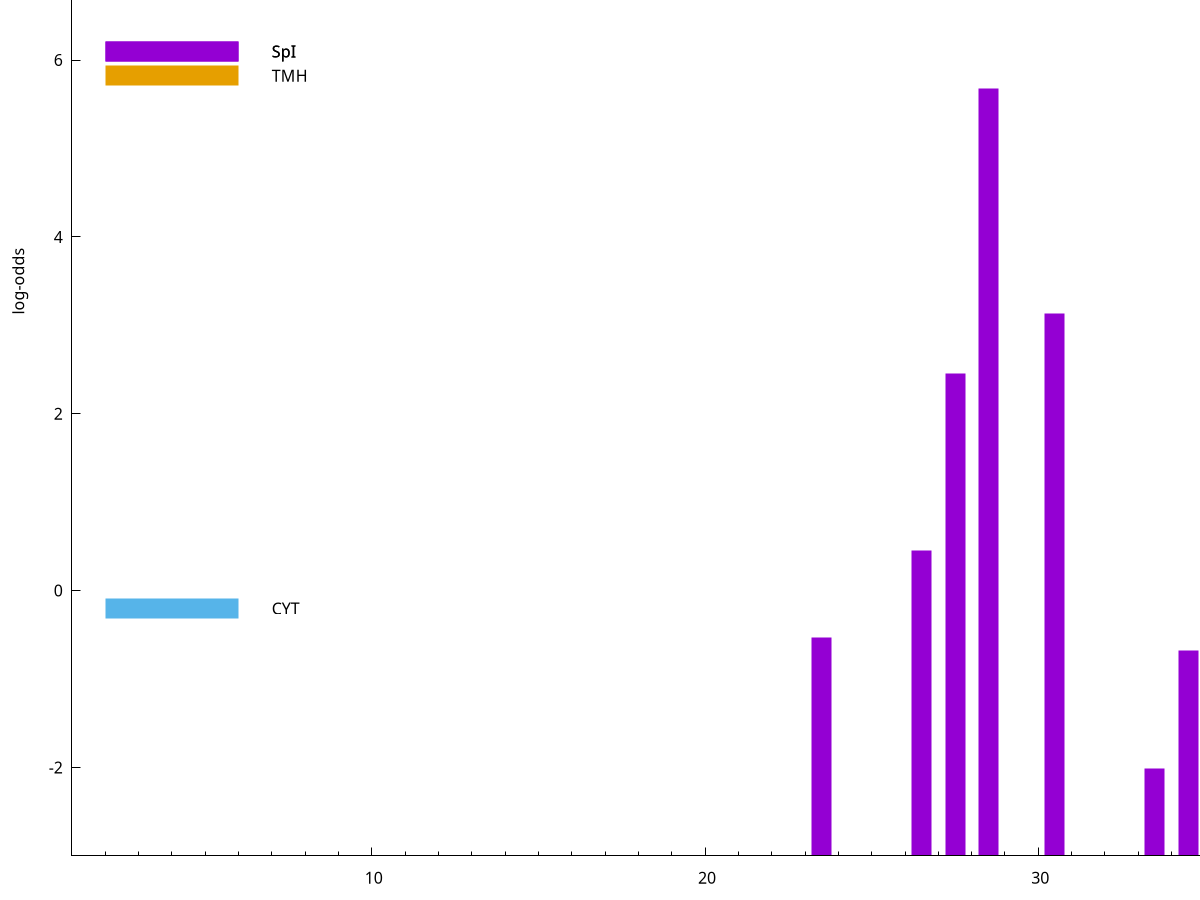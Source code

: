 set title "LipoP predictions for SRR4017837.gff"
set size 2., 1.4
set xrange [1:70] 
set mxtics 10
set yrange [-3:10]
set y2range [0:13]
set ylabel "log-odds"
set term postscript eps color solid "Helvetica" 30
set output "SRR4017837.gff4.eps"
set arrow from 2,6.0972 to 6,6.0972 nohead lt 1 lw 20
set label "SpI" at 7,6.0972
set arrow from 2,5.82111 to 6,5.82111 nohead lt 4 lw 20
set label "TMH" at 7,5.82111
set arrow from 2,-0.200913 to 6,-0.200913 nohead lt 3 lw 20
set label "CYT" at 7,-0.200913
set arrow from 2,6.0972 to 6,6.0972 nohead lt 1 lw 20
set label "SpI" at 7,6.0972
# NOTE: The scores below are the log-odds scores with the threshold
# NOTE: subtracted (a hack to make gnuplot make the histogram all
# NOTE: look nice).
plot "-" axes x1y2 title "" with impulses lt 1 lw 20
28.500000 8.673190
30.500000 6.128500
27.500000 5.457940
26.500000 3.450486
23.500000 2.472364
34.500000 2.328356
33.500000 0.986120
e
exit
